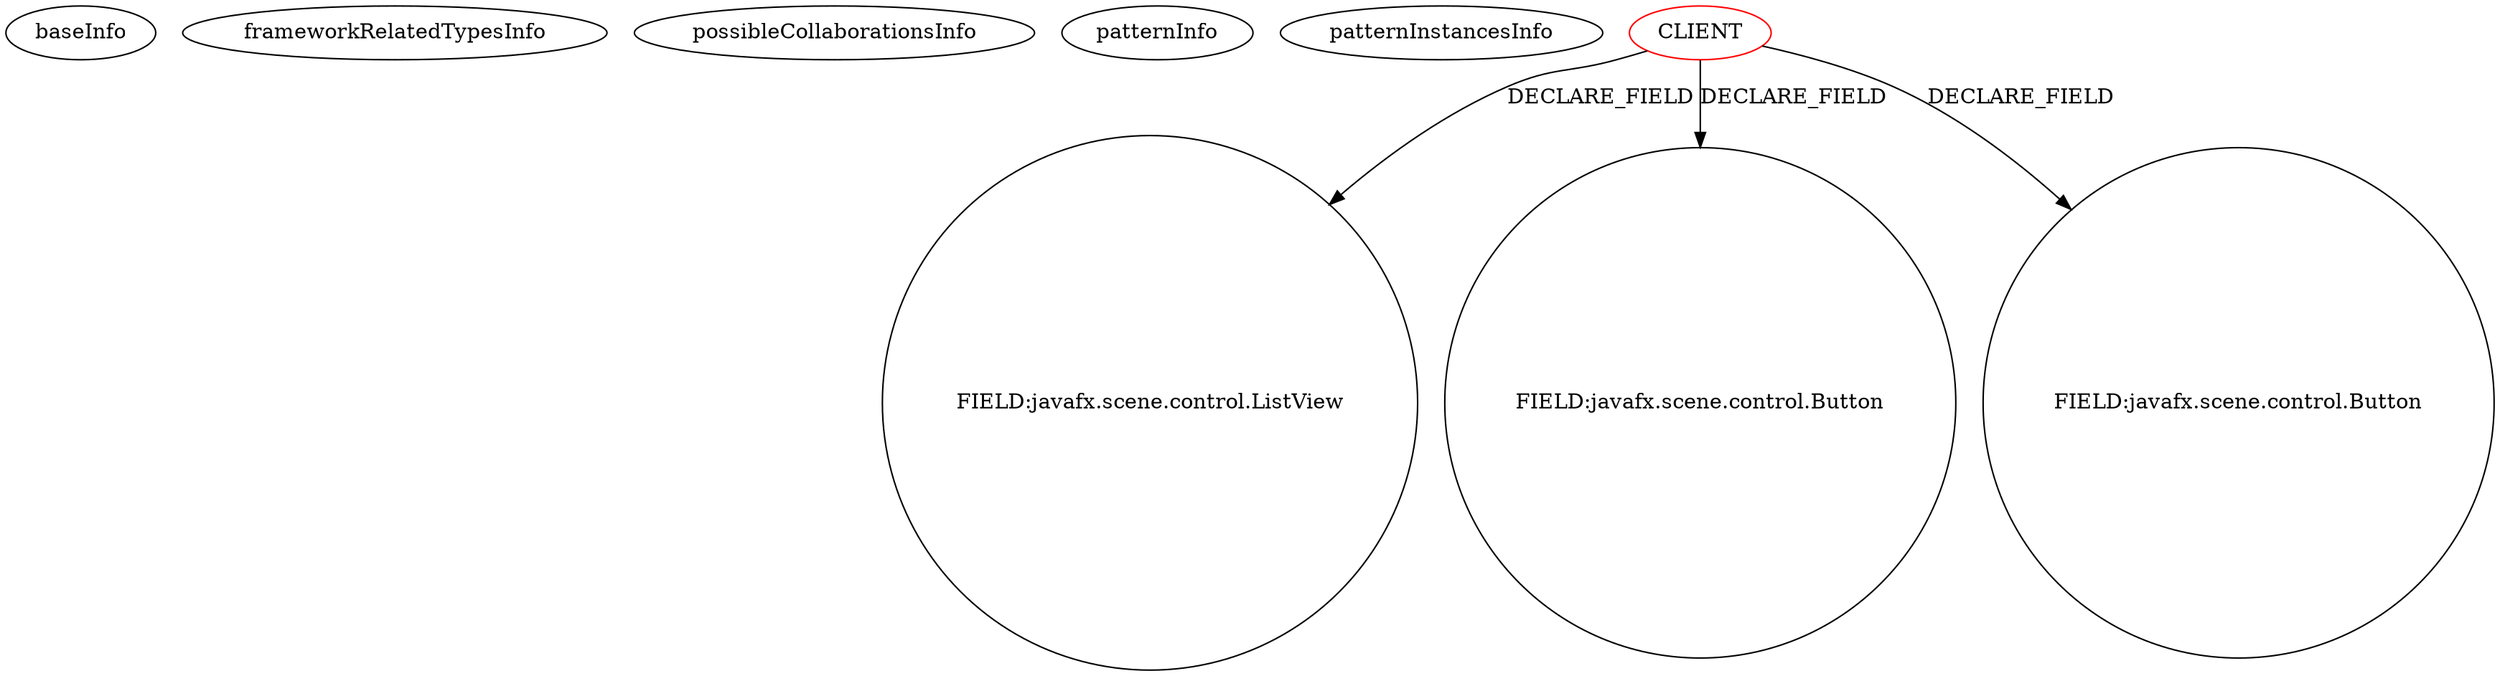 digraph {
baseInfo[graphId=1085,category="pattern",isAnonymous=false,possibleRelation=false]
frameworkRelatedTypesInfo[]
possibleCollaborationsInfo[]
patternInfo[frequency=18.0,patternRootClient=0]
patternInstancesInfo[0="yamin-elmakis-IronDome2~/yamin-elmakis-IronDome2/IronDome2-master/IronDome2Client/src/WarClient.java~WarClient~4857",1="amr390-SAT~/amr390-SAT/SAT-master/src/satcucharitas/SatMainViewController.java~SatMainViewController~1853",2="dony1990-ProsDesktop~/dony1990-ProsDesktop/ProsDesktop-master/src/nicon/NiconDesktop/guifx/NiconNavigator/NavegadorController.java~NavegadorController~2563",3="hock323-eventManager~/hock323-eventManager/EventManager-master/src/eventManager/controller/pokerTournament/PrizesController.java~PrizesController~2951",4="taylorthurlow-panda~/taylorthurlow-panda/panda-master/src/edu/TaylorThurlow/WindowMainController.java~WindowMainController~4508",5="tgregerson-lc3~/tgregerson-lc3/lc3-master/LC3Sim/src/lc3sim/ui/UIFXMain.java~UIFXMain~4520",6="sergiohpl-PMS~/sergiohpl-PMS/PMS-master/IssueTrackingLite/src/issuetrackinglite/IssueTrackingLiteController.java~IssueTrackingLiteController~4152",7="DOOOOOM-jmpd-shared~/DOOOOOM-jmpd-shared/jmpd-shared-master/src/dooooom/jmpd/client/gui/javafx/MainViewController.java~MainViewController~294",8="santi-gonzalez-javafx-tutos~/santi-gonzalez-javafx-tutos/javafx-tutos-master/IssueTrackingLite/src/issuetrackinglite/IssueTrackingLiteController.java~IssueTrackingLiteController~4083",9="mouradsaadi-LO23-IHM~/mouradsaadi-LO23-IHM/LO23-IHM-master/Sudoku-IHM/src/sudoko/ihm/vue/FXMLDocumentController.java~FXMLDocumentController~3651",10="Fisiu-skontrumFx~/Fisiu-skontrumFx/skontrumFx-master/skontrumFxApp/src/application/SkontrumController.java~SkontrumController~457",11="hock323-eventManager~/hock323-eventManager/EventManager-master/src/eventManager/controller/pokerTournament/TournamentController.java~TournamentController~3009",12="JustinAarden-C2J-Stamboom~/JustinAarden-C2J-Stamboom/C2J-Stamboom-master/src/stamboom/gui/StamboomFXController.java~StamboomFXController~734",13="diogocs1-FPessoais~/diogocs1-FPessoais/FPessoais-master/FinancasPessoais/src/app/controllers/HomeController.java~HomeController~2490",14="ChrisWongAtCUHK-JavaFX~/ChrisWongAtCUHK-JavaFX/JavaFX-master/IssueTrackingLite/src/issuetrackinglite/IssueTrackingLiteController.java~IssueTrackingLiteController~240",15="NirmalL-Shark~/NirmalL-Shark/Shark-master/src/Controller.java~Controller~1009",16="Tsaru-Java-MP3-Visualizations~/Tsaru-Java-MP3-Visualizations/Java-MP3-Visualizations-master/mp3 Visualization/src/VisualizationInterface.java~VisualizationInterface~1511",17="mrempala-sp~/mrempala-sp/sp-master/src/application/VcSetupSquibGroups.java~VcSetupSquibGroups~3676"]
19[label="FIELD:javafx.scene.control.ListView",vertexType="FIELD_DECLARATION",isFrameworkType=false,shape=circle]
0[label="CLIENT",vertexType="ROOT_CLIENT_CLASS_DECLARATION",isFrameworkType=false,color=red]
17[label="FIELD:javafx.scene.control.Button",vertexType="FIELD_DECLARATION",isFrameworkType=false,shape=circle]
3[label="FIELD:javafx.scene.control.Button",vertexType="FIELD_DECLARATION",isFrameworkType=false,shape=circle]
0->17[label="DECLARE_FIELD"]
0->19[label="DECLARE_FIELD"]
0->3[label="DECLARE_FIELD"]
}
